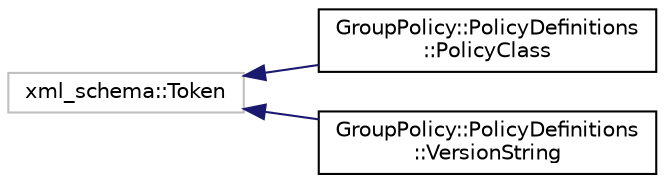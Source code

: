 digraph "Graphical Class Hierarchy"
{
 // LATEX_PDF_SIZE
  edge [fontname="Helvetica",fontsize="10",labelfontname="Helvetica",labelfontsize="10"];
  node [fontname="Helvetica",fontsize="10",shape=record];
  rankdir="LR";
  Node409 [label="xml_schema::Token",height=0.2,width=0.4,color="grey75", fillcolor="white", style="filled",tooltip=" "];
  Node409 -> Node0 [dir="back",color="midnightblue",fontsize="10",style="solid",fontname="Helvetica"];
  Node0 [label="GroupPolicy::PolicyDefinitions\l::PolicyClass",height=0.2,width=0.4,color="black", fillcolor="white", style="filled",URL="$class_group_policy_1_1_policy_definitions_1_1_policy_class.html",tooltip="Enumeration class corresponding to the PolicyClass schema type."];
  Node409 -> Node411 [dir="back",color="midnightblue",fontsize="10",style="solid",fontname="Helvetica"];
  Node411 [label="GroupPolicy::PolicyDefinitions\l::VersionString",height=0.2,width=0.4,color="black", fillcolor="white", style="filled",URL="$class_group_policy_1_1_policy_definitions_1_1_version_string.html",tooltip="Class corresponding to the versionString schema type."];
}
